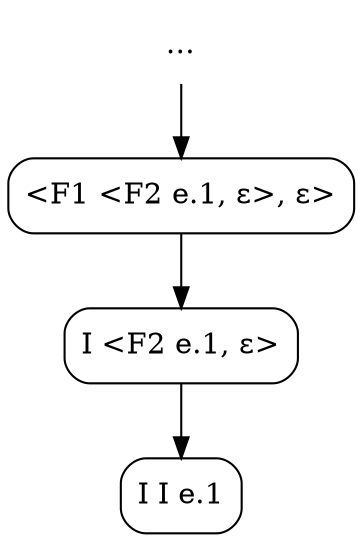 digraph {
  node [shape=box, style=rounded];

  F1 [label="…", shape=none];
  C6 [label="<F1 <F2 e.1, ε>, ε>"];
  F1 -> C6;
  C7 [label="I <F2 e.1, ε>"];
  C6 -> C7;
  C8 [label="I I e.1"];
  C7 -> C8;
}

